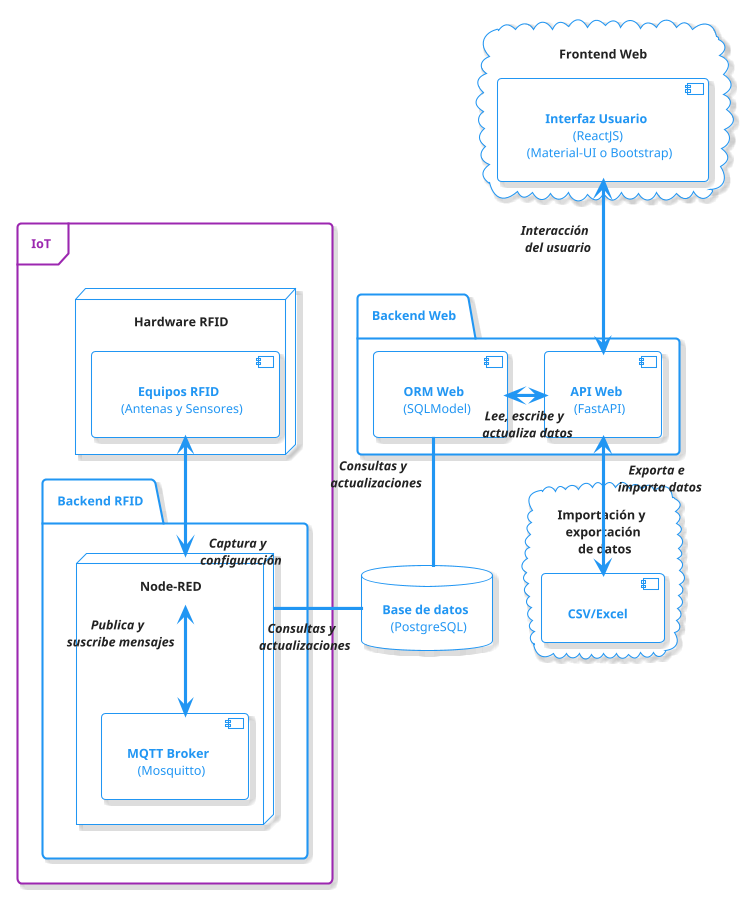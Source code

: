 @startuml Diagrama_Componentes
!theme materia-outline

skinparam defaultTextAlignment center
skinparam linetype ortho

database "<b>Base de datos \n (PostgreSQL)" as db

frame "IoT" {
    ' Backend RFID
    package "Backend RFID" {
        node "Node-RED" {
            [<b>MQTT Broker \n (Mosquitto)] as mqtt
        }
        [Node-RED] <--> mqtt : <b><i>Publica y \n <b><i>suscribe mensajes
        [Node-RED] -right- db : <b><i>Consultas y \n <b><i>actualizaciones 
    }
    ' Hardware RFID
    node "Hardware RFID" {
        [<b>Equipos RFID \n (Antenas y Sensores)] as equiposRFID
        equiposRFID <--> [Node-RED] : <b><i>Captura y \n <b><i>configuración
    }
}

' Backend de la Plataforma Web
package "Backend Web" {
    [<b>API Web \n (FastAPI)] as apiWeb
    component "<b>ORM Web \n (SQLModel)" as orm
    apiWeb <-left-> orm : <b><i>Lee, escribe y \n <b><i>actualiza datos
    orm -- db : <b><i>Consultas y \n <b><i>actualizaciones
}

' Frontend Web
cloud "Frontend Web" {
    [<b>Interfaz Usuario \n (ReactJS) \n (Material-UI o Bootstrap)] as interfaz
    interfaz <--> apiWeb : <b><i>Interacción \n <b><i>del usuario
}

' Exportacion y Logs
cloud "Importación y \n exportación \n de datos" {
    [<b>CSV/Excel] as datos
    apiWeb <-down-> datos : <b><i>Exporta e \n <b><i>importa datos
}
@enduml